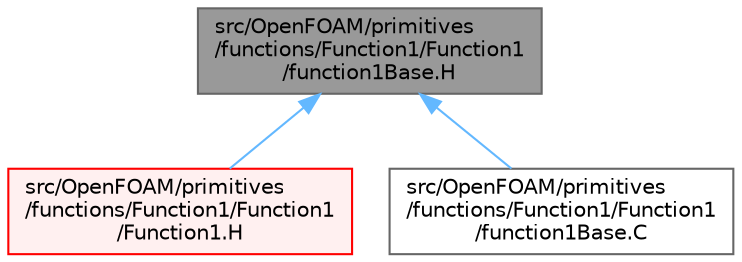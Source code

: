 digraph "src/OpenFOAM/primitives/functions/Function1/Function1/function1Base.H"
{
 // LATEX_PDF_SIZE
  bgcolor="transparent";
  edge [fontname=Helvetica,fontsize=10,labelfontname=Helvetica,labelfontsize=10];
  node [fontname=Helvetica,fontsize=10,shape=box,height=0.2,width=0.4];
  Node1 [id="Node000001",label="src/OpenFOAM/primitives\l/functions/Function1/Function1\l/function1Base.H",height=0.2,width=0.4,color="gray40", fillcolor="grey60", style="filled", fontcolor="black",tooltip=" "];
  Node1 -> Node2 [id="edge1_Node000001_Node000002",dir="back",color="steelblue1",style="solid",tooltip=" "];
  Node2 [id="Node000002",label="src/OpenFOAM/primitives\l/functions/Function1/Function1\l/Function1.H",height=0.2,width=0.4,color="red", fillcolor="#FFF0F0", style="filled",URL="$Function1_8H.html",tooltip=" "];
  Node1 -> Node586 [id="edge2_Node000001_Node000586",dir="back",color="steelblue1",style="solid",tooltip=" "];
  Node586 [id="Node000586",label="src/OpenFOAM/primitives\l/functions/Function1/Function1\l/function1Base.C",height=0.2,width=0.4,color="grey40", fillcolor="white", style="filled",URL="$function1Base_8C.html",tooltip=" "];
}
